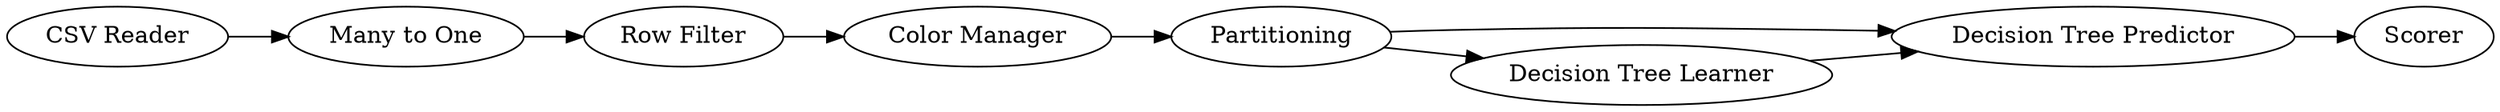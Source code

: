 digraph {
	7 -> 8
	4 -> 5
	3 -> 4
	5 -> 6
	1 -> 2
	2 -> 3
	6 -> 7
	5 -> 7
	5 [label=Partitioning]
	1 [label="CSV Reader"]
	7 [label="Decision Tree Predictor"]
	4 [label="Color Manager"]
	6 [label="Decision Tree Learner"]
	8 [label=Scorer]
	3 [label="Row Filter"]
	2 [label="Many to One"]
	rankdir=LR
}
